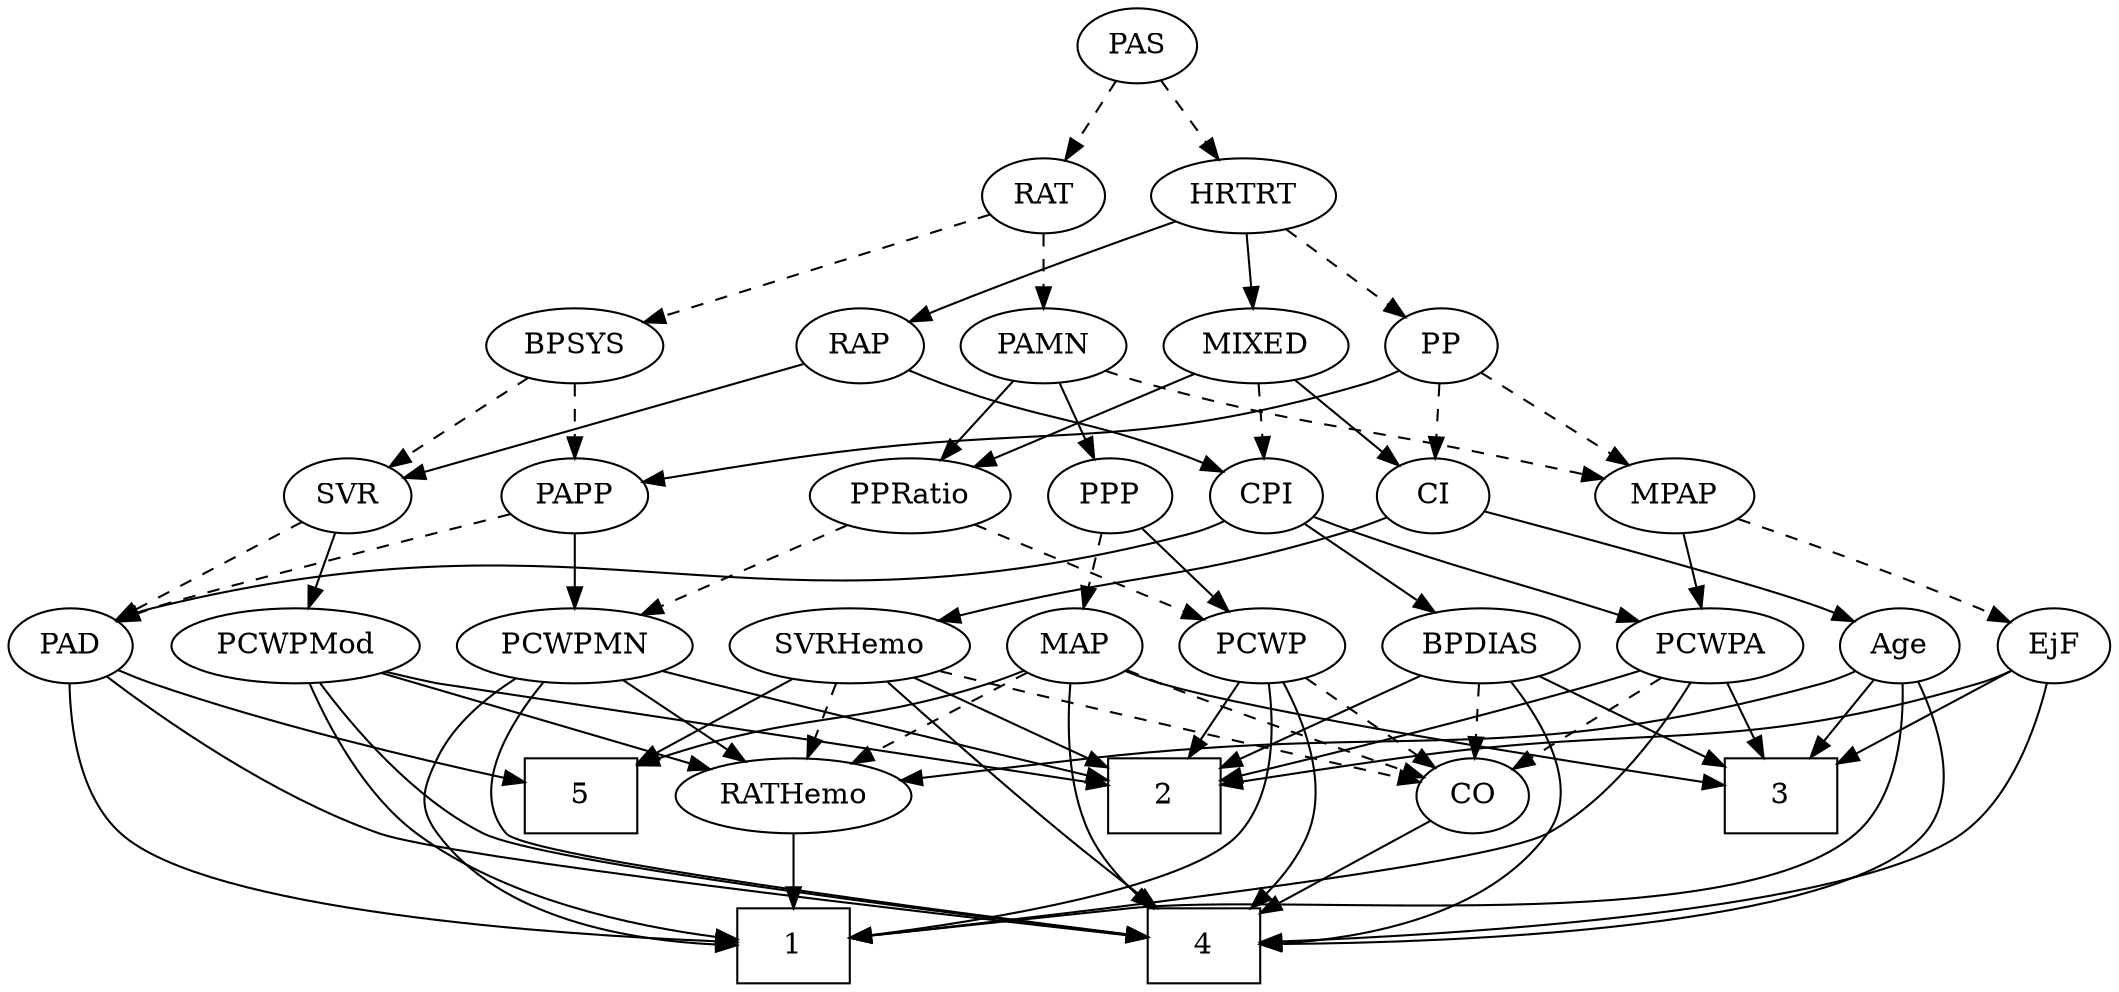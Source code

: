 strict digraph {
	graph [bb="0,0,931.69,468"];
	node [label="\N"];
	1	[height=0.5,
		pos="635.1,18",
		shape=box,
		width=0.75];
	2	[height=0.5,
		pos="245.1,90",
		shape=box,
		width=0.75];
	3	[height=0.5,
		pos="465.1,90",
		shape=box,
		width=0.75];
	4	[height=0.5,
		pos="465.1,18",
		shape=box,
		width=0.75];
	5	[height=0.5,
		pos="729.1,90",
		shape=box,
		width=0.75];
	Age	[height=0.5,
		pos="707.1,162",
		width=0.75];
	Age -> 1	[pos="e,662.29,18.815 727.91,150.29 753.52,136.9 794.13,114.9 798.1,108 806.07,94.128 807.5,84.945 798.1,72 769.56,32.718 711.19,21.979 \
672.6,19.357",
		style=solid];
	Age -> 3	[pos="e,492.25,96.271 686.06,150.25 681.22,148.01 676.04,145.78 671.1,144 613.46,123.19 543.99,107.09 502.25,98.337",
		style=solid];
	Age -> 4	[pos="e,492.11,22.817 725.44,148.55 749.5,130.73 786.31,97.293 765.1,72 756.65,61.929 580.37,35.532 502.04,24.243",
		style=solid];
	RATHemo	[height=0.5,
		pos="635.1,90",
		width=1.3721];
	Age -> RATHemo	[pos="e,651.66,107.1 692.53,146.83 682.91,137.49 670.09,125.02 659,114.24",
		style=solid];
	EjF	[height=0.5,
		pos="115.1,162",
		width=0.75];
	EjF -> 2	[pos="e,217.69,105.76 135.41,150.06 154.95,139.54 184.94,123.39 208.63,110.64",
		style=solid];
	EjF -> 3	[pos="e,437.79,97.801 135.63,150.05 140.58,147.76 145.94,145.57 151.1,144 254.3,112.64 285.12,128.09 391.1,108 403.12,105.72 416.15,102.86 \
427.88,100.14",
		style=solid];
	EjF -> 4	[pos="e,438.07,20.879 119.87,144.23 126.63,123.74 141.04,89.621 166.1,72 207.83,42.648 357.39,27.383 427.86,21.682",
		style=solid];
	RAP	[height=0.5,
		pos="694.1,306",
		width=0.77632];
	CPI	[height=0.5,
		pos="668.1,234",
		width=0.75];
	RAP -> CPI	[pos="e,674.39,251.96 687.94,288.41 684.94,280.34 681.26,270.43 677.89,261.35",
		style=solid];
	SVR	[height=0.5,
		pos="781.1,234",
		width=0.77632];
	RAP -> SVR	[pos="e,764.37,248.46 710.87,291.5 723.75,281.14 741.73,266.67 756.27,254.97",
		style=solid];
	MIXED	[height=0.5,
		pos="514.1,306",
		width=1.1193];
	MIXED -> CPI	[pos="e,646.81,245.14 541.82,292.73 565.78,282.08 601.3,266.19 632.1,252 633.89,251.18 635.72,250.32 637.58,249.46",
		style=dashed];
	PPRatio	[height=0.5,
		pos="210.1,234",
		width=1.1013];
	MIXED -> PPRatio	[pos="e,239.66,246.11 484.27,293.8 477.99,291.68 471.37,289.63 465.1,288 375.12,264.69 349.07,275.31 259.1,252 255.92,251.18 252.64,250.24 \
249.38,249.24",
		style=solid];
	CI	[height=0.5,
		pos="514.1,234",
		width=0.75];
	MIXED -> CI	[pos="e,514.1,252.1 514.1,287.7 514.1,279.98 514.1,270.71 514.1,262.11",
		style=solid];
	MPAP	[height=0.5,
		pos="375.1,234",
		width=0.97491];
	MPAP -> EjF	[pos="e,135.68,173.77 348.82,222.01 343.05,219.83 336.92,217.69 331.1,216 252.76,193.22 228.56,205.61 151.1,180 149.18,179.37 147.23,178.65 \
145.28,177.89",
		style=dashed];
	PCWPA	[height=0.5,
		pos="320.1,162",
		width=1.1555];
	MPAP -> PCWPA	[pos="e,332.91,179.31 362.62,217.12 355.68,208.29 346.91,197.13 339.14,187.24",
		style=solid];
	BPSYS	[height=0.5,
		pos="610.1,306",
		width=1.0471];
	BPSYS -> SVR	[pos="e,758.19,244.38 637.95,293.6 668.31,281.17 716.83,261.31 748.82,248.21",
		style=dashed];
	PAPP	[height=0.5,
		pos="591.1,234",
		width=0.88464];
	BPSYS -> PAPP	[pos="e,595.79,252.28 605.5,288.05 603.38,280.26 600.82,270.82 598.45,262.08",
		style=dashed];
	PAD	[height=0.5,
		pos="903.1,162",
		width=0.79437];
	PAD -> 1	[pos="e,662.28,20.852 894.55,144.55 883.22,124.39 861.32,90.613 833.1,72 783.53,39.314 714.46,26.721 672.37,21.914",
		style=solid];
	PAD -> 4	[pos="e,492.15,22.308 891.06,145.47 874.23,124.97 841.59,89.448 805.1,72 778.06,59.073 584.5,33.847 502.09,23.546",
		style=solid];
	PAD -> 5	[pos="e,756.35,101.17 880.67,150.75 875.57,148.48 870.16,146.12 865.1,144 831.78,130.07 793.42,115.22 765.95,104.8",
		style=solid];
	CO	[height=0.5,
		pos="355.1,90",
		width=0.75];
	CO -> 4	[pos="e,438.33,36.034 374.26,76.807 389.56,67.068 411.42,53.156 429.86,41.421",
		style=solid];
	PAS	[height=0.5,
		pos="471.1,450",
		width=0.75];
	RAT	[height=0.5,
		pos="429.1,378",
		width=0.75827];
	PAS -> RAT	[pos="e,438.88,395.31 461.57,433.12 456.43,424.56 449.98,413.8 444.18,404.13",
		style=dashed];
	HRTRT	[height=0.5,
		pos="514.1,378",
		width=1.1013];
	PAS -> HRTRT	[pos="e,503.78,395.8 480.85,433.12 486.04,424.68 492.53,414.1 498.4,404.55",
		style=dashed];
	PAMN	[height=0.5,
		pos="330.1,306",
		width=1.011];
	PAMN -> MPAP	[pos="e,364.51,251.47 340.76,288.41 346.2,279.95 352.92,269.49 358.98,260.08",
		style=dashed];
	PPP	[height=0.5,
		pos="295.1,234",
		width=0.75];
	PAMN -> PPP	[pos="e,303.33,251.47 321.8,288.41 317.66,280.13 312.56,269.92 307.93,260.66",
		style=solid];
	PAMN -> PPRatio	[pos="e,233.39,248.58 307.53,291.83 289.07,281.07 262.76,265.72 242.13,253.68",
		style=solid];
	RATHemo -> 1	[pos="e,635.1,36.104 635.1,71.697 635.1,63.983 635.1,54.712 635.1,46.112",
		style=solid];
	CPI -> PAD	[pos="e,880.83,173.66 693.36,227.55 731.23,219.08 804.7,201.48 865.1,180 867.2,179.25 869.35,178.44 871.5,177.58",
		style=solid];
	CPI -> PCWPA	[pos="e,350.85,174.27 647.58,222 642.62,219.72 637.26,217.54 632.1,216 519.86,182.61 485.13,206.63 371.1,180 367.68,179.2 364.16,178.27 \
360.65,177.26",
		style=solid];
	BPDIAS	[height=0.5,
		pos="422.1,162",
		width=1.1735];
	CPI -> BPDIAS	[pos="e,453.78,174.1 647.48,222.32 642.53,220.02 637.19,217.76 632.1,216 563.6,192.39 542.88,199.48 473.1,180 469.95,179.12 466.71,178.17 \
463.46,177.17",
		style=solid];
	RAT -> BPSYS	[pos="e,580.82,317.63 450.27,366.61 455.11,364.35 460.25,362.03 465.1,360 470.25,357.85 530.13,336.04 571.31,321.08",
		style=dashed];
	RAT -> PAMN	[pos="e,350.18,321.2 410.94,364.16 396.3,353.81 375.44,339.06 358.58,327.14",
		style=dashed];
	SVR -> PAD	[pos="e,882.51,174.81 801.24,221.44 820.99,210.11 851.31,192.71 873.74,179.84",
		style=dashed];
	PCWPMod	[height=0.5,
		pos="804.1,162",
		width=1.4443];
	SVR -> PCWPMod	[pos="e,798.42,180.28 786.66,216.05 789.25,208.18 792.39,198.62 795.29,189.79",
		style=solid];
	PCWPMod -> 1	[pos="e,662.2,22.983 812.66,144.11 821.13,124.73 830.76,92.945 815.1,72 797.96,49.094 719.63,32.674 672.13,24.62",
		style=solid];
	PCWPMod -> 2	[pos="e,272.33,98.225 766.61,149.37 758.89,147.31 750.78,145.38 743.1,144 556.97,110.47 505.94,137.24 319.1,108 307.01,106.11 293.96,103.35 \
282.23,100.61",
		style=solid];
	PCWPMod -> 4	[pos="e,492.15,22.702 805.04,143.84 805.14,123.6 801.95,90.386 782.1,72 771.86,62.52 584.1,35.499 502.47,24.135",
		style=solid];
	PCWPMod -> RATHemo	[pos="e,666.59,104.04 771.91,147.67 744.72,136.41 705.62,120.21 676.17,108.01",
		style=solid];
	PCWPA -> 1	[pos="e,608,22.582 313.98,144.06 308.07,124.34 302.23,91.935 319.1,72 328.08,61.383 515.93,35.002 597.66,23.972",
		style=solid];
	PCWPA -> 2	[pos="e,263.54,108.21 303.45,145.46 293.94,136.58 281.8,125.25 271.05,115.23",
		style=solid];
	PCWPA -> 3	[pos="e,437.82,104.17 347.03,148 369.98,136.92 403.17,120.9 428.52,108.66",
		style=solid];
	PCWPA -> CO	[pos="e,346.94,107.31 328.57,144.05 332.71,135.77 337.79,125.62 342.38,116.42",
		style=dashed];
	PCWPMN	[height=0.5,
		pos="210.1,162",
		width=1.3902];
	PCWPMN -> 1	[pos="e,607.9,22.479 203.84,143.93 197.77,124.08 191.8,91.563 209.1,72 252.41,23.022 436.22,44.114 501.1,36 533.76,31.915 570.89,27.199 \
597.77,23.771",
		style=solid];
	PCWPMN -> 2	[pos="e,236.46,108.28 218.57,144.05 222.59,136.01 227.49,126.2 231.98,117.23",
		style=solid];
	PCWPMN -> 4	[pos="e,437.81,19.742 194.79,144.59 178.75,125.38 158.2,93.475 176.1,72 207.7,34.073 356.73,23.2 427.55,20.152",
		style=solid];
	PCWPMN -> RATHemo	[pos="e,589.21,96.848 246.72,149.61 254.09,147.55 261.8,145.57 269.1,144 327.06,131.51 491.88,109.46 579.21,98.14",
		style=solid];
	SVRHemo	[height=0.5,
		pos="532.1,162",
		width=1.3902];
	SVRHemo -> 2	[pos="e,272.33,97.247 494.72,149.91 487.56,147.88 480.11,145.82 473.1,144 454.74,139.23 341.89,113.23 282.14,99.499",
		style=solid];
	SVRHemo -> 4	[pos="e,478.65,36.434 527.63,144.07 522.48,125.76 513.15,95.973 501.1,72 496.42,62.707 490.36,53.131 484.55,44.719",
		style=solid];
	SVRHemo -> 5	[pos="e,701.73,104.35 569.65,150.07 600.52,140.77 645.49,126.5 692.34,108.09",
		style=solid];
	SVRHemo -> CO	[pos="e,377.8,99.979 499.63,148.16 467.61,135.5 418.97,116.26 387.11,103.66",
		style=dashed];
	SVRHemo -> RATHemo	[pos="e,612.79,106.16 554.45,145.81 569.02,135.9 588.25,122.84 604.27,111.95",
		style=dashed];
	BPDIAS -> 2	[pos="e,272.36,101.78 392.07,149.13 361.68,137.11 314.64,118.5 281.99,105.59",
		style=solid];
	BPDIAS -> 3	[pos="e,454.38,108.45 432.29,144.41 437.28,136.28 443.41,126.31 449.01,117.18",
		style=solid];
	BPDIAS -> 4	[pos="e,449.9,36.361 420.88,143.73 420.18,125.4 420.73,95.838 429.1,72 432.49,62.341 438.09,52.777 443.88,44.488",
		style=solid];
	BPDIAS -> CO	[pos="e,369.32,105.86 406.89,145.12 397.91,135.73 386.39,123.7 376.5,113.36",
		style=dashed];
	MAP	[height=0.5,
		pos="631.1,162",
		width=0.84854];
	MAP -> 3	[pos="e,492.15,102.34 606.99,150.74 601.75,148.51 596.24,146.17 591.1,144 560.99,131.27 526.81,116.9 501.66,106.34",
		style=solid];
	MAP -> 4	[pos="e,485.05,36.066 614.27,146.6 585.73,122.19 527.57,72.44 492.9,42.787",
		style=solid];
	MAP -> 5	[pos="e,705.04,108.18 649.99,147.5 663.23,138.05 681.24,125.18 696.74,114.11",
		style=solid];
	MAP -> CO	[pos="e,380.43,96.867 607.68,150.2 602.3,147.96 596.56,145.75 591.1,144 520.86,121.48 501.04,124.26 429.1,108 416.44,105.14 402.58,101.97 \
390.3,99.142",
		style=dashed];
	MAP -> RATHemo	[pos="e,634.12,108.1 632.09,143.7 632.53,135.98 633.06,126.71 633.55,118.11",
		style=dashed];
	PP	[height=0.5,
		pos="429.1,306",
		width=0.75];
	PP -> MPAP	[pos="e,387.42,250.98 417.11,289.46 410.22,280.53 401.41,269.11 393.64,259.04",
		style=dashed];
	PP -> CI	[pos="e,497.76,248.46 445.49,291.5 458.07,281.14 475.64,266.67 489.84,254.97",
		style=dashed];
	PP -> PAPP	[pos="e,566.13,245.35 450.35,294.78 455.18,292.51 460.3,290.14 465.1,288 482.06,280.43 525.4,262.3 556.51,249.35",
		style=solid];
	PPP -> MAP	[pos="e,608.2,173.95 315.61,222 320.57,219.72 325.93,217.54 331.1,216 442.9,182.71 478.66,211.09 591.1,180 593.58,179.31 596.11,178.51 \
598.63,177.63",
		style=dashed];
	PCWP	[height=0.5,
		pos="35.097,162",
		width=0.97491];
	PPP -> PCWP	[pos="e,61.37,173.99 274.51,222.23 269.56,219.93 264.22,217.69 259.1,216 181.64,190.39 157.43,202.78 79.097,180 76.46,179.23 73.759,178.38 \
71.056,177.46",
		style=solid];
	PPRatio -> PCWPMN	[pos="e,210.1,180.1 210.1,215.7 210.1,207.98 210.1,198.71 210.1,190.11",
		style=dashed];
	PPRatio -> PCWP	[pos="e,62.024,173.77 181.2,221.44 151.2,209.44 104.19,190.64 71.63,177.61",
		style=dashed];
	PCWP -> 1	[pos="e,607.9,22.527 54.495,146.77 83.328,126.43 139.93,89.561 194.1,72 324.78,29.632 364.73,52.645 501.1,36 533.77,32.012 570.9,27.286 \
597.78,23.831",
		style=solid];
	PCWP -> 2	[pos="e,217.9,99.137 61.995,150.32 67.623,148.16 73.536,145.96 79.097,144 123.05,128.51 174.22,112.47 208.01,102.15",
		style=solid];
	PCWP -> 4	[pos="e,437.96,18.872 35.086,143.99 36.068,123.57 41.041,89.861 62.097,72 116.78,25.611 338.64,19.474 427.77,18.914",
		style=solid];
	PCWP -> CO	[pos="e,330.16,97.052 61.343,149.91 67.122,147.74 73.261,145.63 79.097,144 166.92,119.45 191.74,126.21 281.1,108 293.91,105.39 307.91,\
102.25 320.25,99.379",
		style=dashed];
	CI -> Age	[pos="e,686.01,173.61 535.18,222.39 540.02,220.14 545.19,217.88 550.1,216 602.5,195.96 618.69,200.04 671.1,180 672.94,179.3 674.81,178.54 \
676.7,177.75",
		style=solid];
	CI -> SVRHemo	[pos="e,527.65,180.28 518.45,216.05 520.46,208.26 522.89,198.82 525.13,190.08",
		style=solid];
	PAPP -> PAD	[pos="e,881.37,173.91 615.04,221.95 620.55,219.72 626.46,217.58 632.1,216 733,187.73 764.6,209.66 865.1,180 867.38,179.33 869.7,178.55 \
872.02,177.7",
		style=dashed];
	PAPP -> PCWPMN	[pos="e,246.39,174.4 567.19,221.84 561.67,219.62 555.76,217.51 550.1,216 428.43,183.6 392.4,205.51 269.1,180 264.93,179.14 260.62,178.13 \
256.33,177.04",
		style=solid];
	HRTRT -> RAP	[pos="e,672.31,317.34 544.76,366.39 573.9,356.14 618.82,339.86 657.1,324 658.96,323.23 660.86,322.42 662.78,321.59",
		style=solid];
	HRTRT -> MIXED	[pos="e,514.1,324.1 514.1,359.7 514.1,351.98 514.1,342.71 514.1,334.11",
		style=solid];
	HRTRT -> PP	[pos="e,445.49,320.5 495.65,361.81 483.28,351.62 466.85,338.09 453.41,327.02",
		style=dashed];
}
